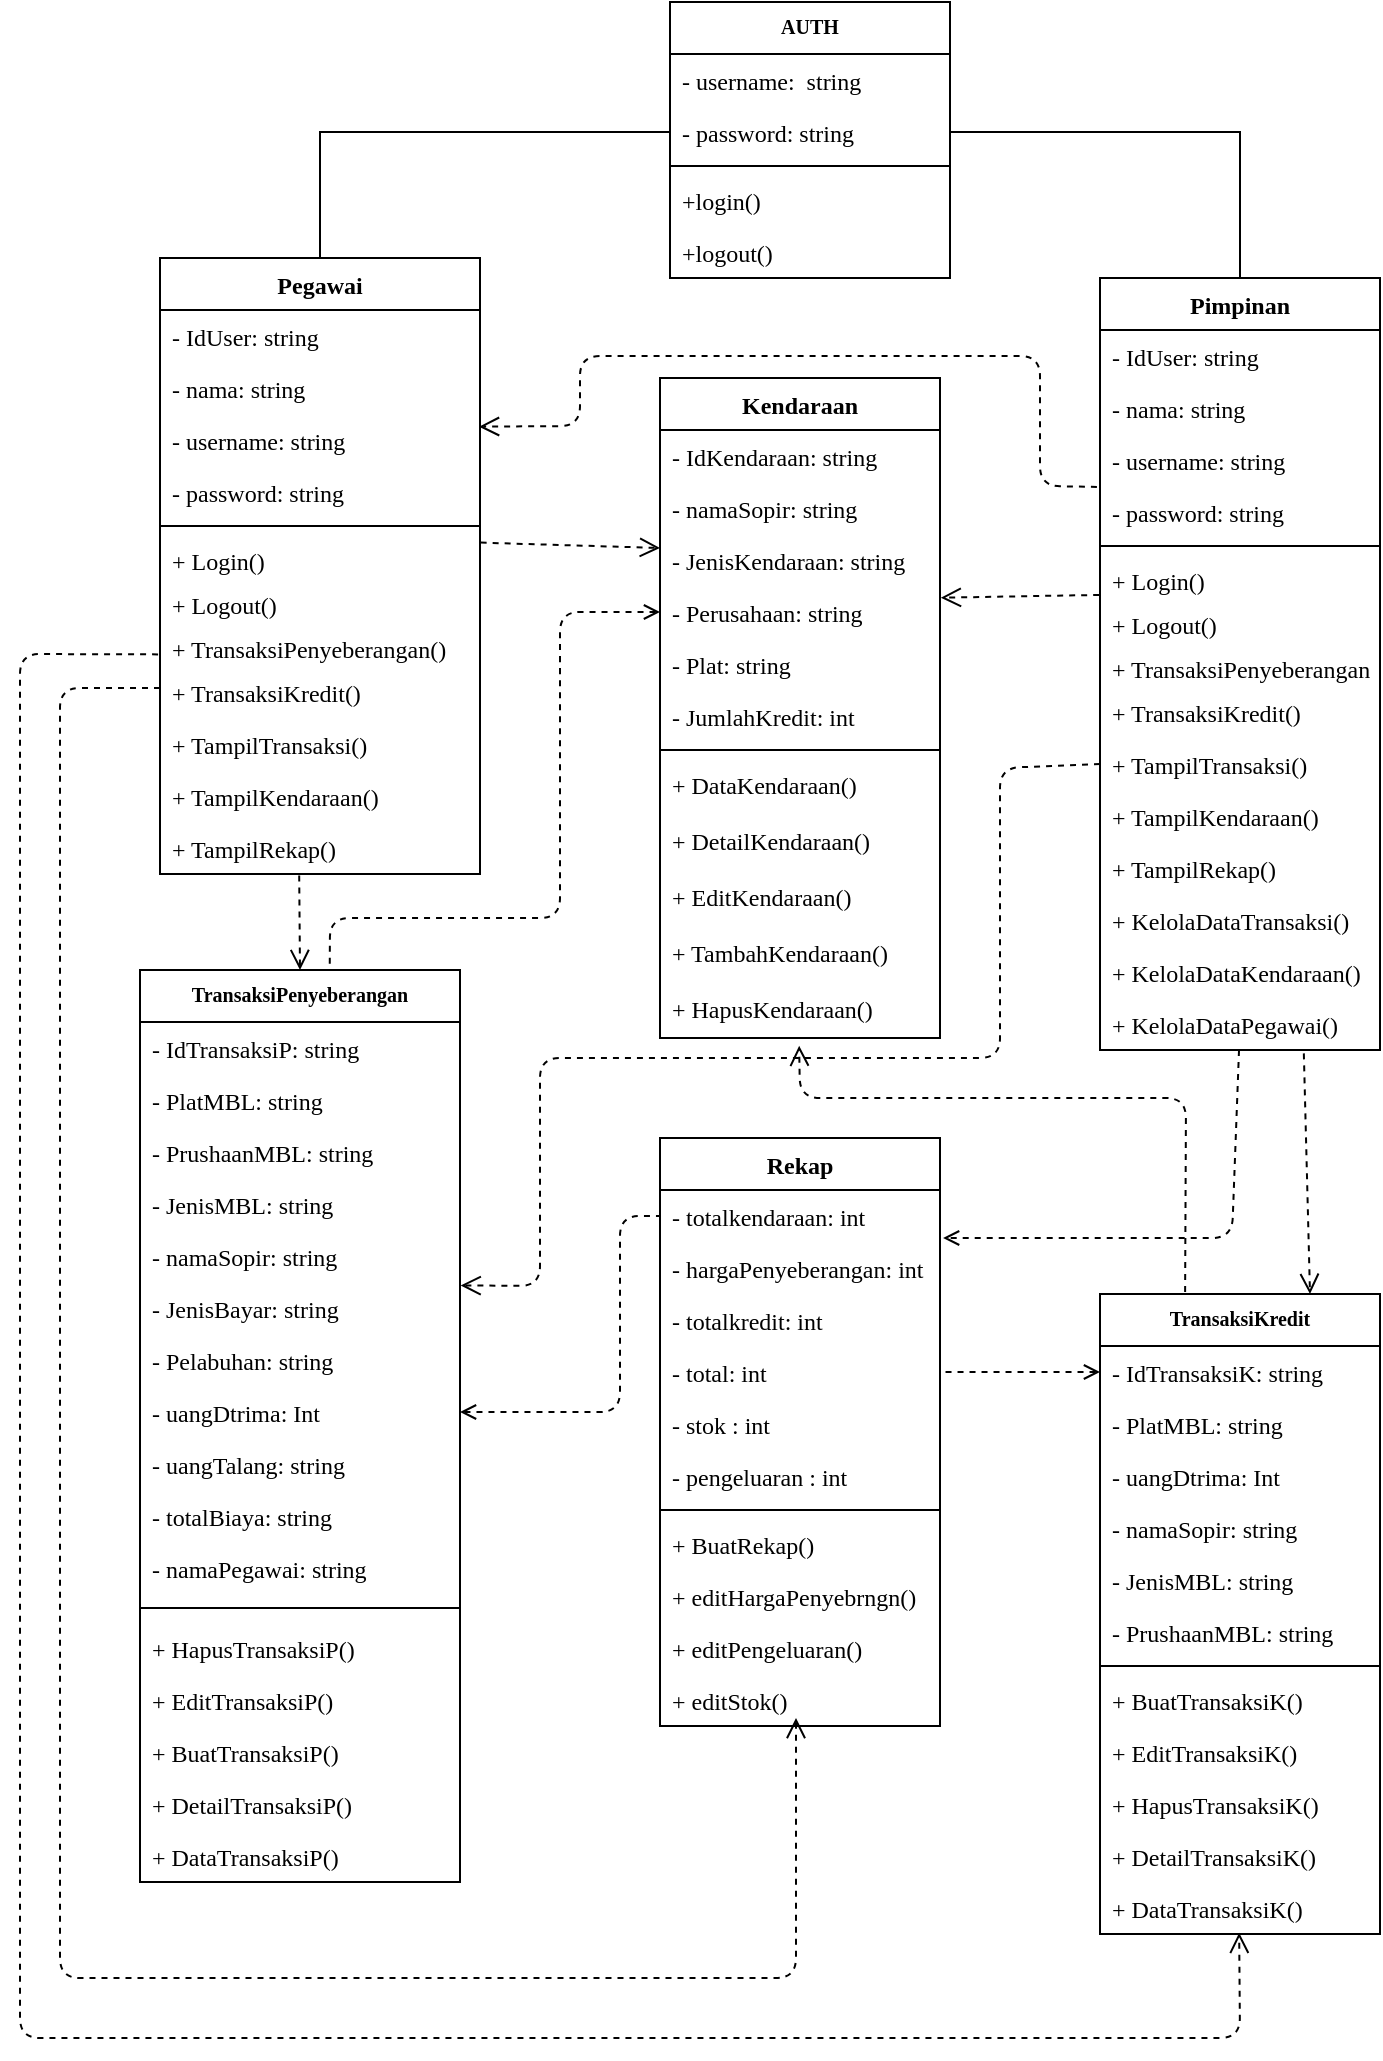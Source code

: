 <mxfile version="19.0.2" type="device"><diagram id="LP20dKE91Zt200oIQgsj" name="Page-1"><mxGraphModel dx="980" dy="554" grid="1" gridSize="10" guides="1" tooltips="1" connect="1" arrows="1" fold="1" page="1" pageScale="1" pageWidth="850" pageHeight="1100" math="0" shadow="0"><root><mxCell id="0"/><mxCell id="1" parent="0"/><mxCell id="RgvRYzKrtf00hLwpGSPg-3" style="edgeStyle=orthogonalEdgeStyle;rounded=0;orthogonalLoop=1;jettySize=auto;html=1;entryX=0;entryY=0.5;entryDx=0;entryDy=0;endArrow=none;endFill=0;" parent="1" source="KlmWe9UcyQ-4sqbuST8o-17" target="6UdCkh-zYpjxf0wD9xrb-8" edge="1"><mxGeometry relative="1" as="geometry"/></mxCell><mxCell id="KlmWe9UcyQ-4sqbuST8o-17" value="Pegawai" style="swimlane;fontStyle=1;align=center;verticalAlign=top;childLayout=stackLayout;horizontal=1;startSize=26;horizontalStack=0;resizeParent=1;resizeParentMax=0;resizeLast=0;collapsible=1;marginBottom=0;fontFamily=Times New Roman;" parent="1" vertex="1"><mxGeometry x="100" y="420" width="160" height="308" as="geometry"/></mxCell><mxCell id="KlmWe9UcyQ-4sqbuST8o-18" value="- IdUser: string" style="text;strokeColor=none;fillColor=none;align=left;verticalAlign=top;spacingLeft=4;spacingRight=4;overflow=hidden;rotatable=0;points=[[0,0.5],[1,0.5]];portConstraint=eastwest;fontFamily=Times New Roman;" parent="KlmWe9UcyQ-4sqbuST8o-17" vertex="1"><mxGeometry y="26" width="160" height="26" as="geometry"/></mxCell><mxCell id="KlmWe9UcyQ-4sqbuST8o-38" value="- nama: string" style="text;strokeColor=none;fillColor=none;align=left;verticalAlign=top;spacingLeft=4;spacingRight=4;overflow=hidden;rotatable=0;points=[[0,0.5],[1,0.5]];portConstraint=eastwest;fontFamily=Times New Roman;" parent="KlmWe9UcyQ-4sqbuST8o-17" vertex="1"><mxGeometry y="52" width="160" height="26" as="geometry"/></mxCell><mxCell id="KlmWe9UcyQ-4sqbuST8o-37" value="- username: string" style="text;strokeColor=none;fillColor=none;align=left;verticalAlign=top;spacingLeft=4;spacingRight=4;overflow=hidden;rotatable=0;points=[[0,0.5],[1,0.5]];portConstraint=eastwest;fontFamily=Times New Roman;" parent="KlmWe9UcyQ-4sqbuST8o-17" vertex="1"><mxGeometry y="78" width="160" height="26" as="geometry"/></mxCell><mxCell id="KlmWe9UcyQ-4sqbuST8o-40" value="- password: string" style="text;strokeColor=none;fillColor=none;align=left;verticalAlign=top;spacingLeft=4;spacingRight=4;overflow=hidden;rotatable=0;points=[[0,0.5],[1,0.5]];portConstraint=eastwest;fontFamily=Times New Roman;" parent="KlmWe9UcyQ-4sqbuST8o-17" vertex="1"><mxGeometry y="104" width="160" height="26" as="geometry"/></mxCell><mxCell id="KlmWe9UcyQ-4sqbuST8o-19" value="" style="line;strokeWidth=1;fillColor=none;align=left;verticalAlign=middle;spacingTop=-1;spacingLeft=3;spacingRight=3;rotatable=0;labelPosition=right;points=[];portConstraint=eastwest;fontFamily=Times New Roman;" parent="KlmWe9UcyQ-4sqbuST8o-17" vertex="1"><mxGeometry y="130" width="160" height="8" as="geometry"/></mxCell><mxCell id="9oFoEAmSltB14CrzvMpv-1" value="+ Login()" style="text;strokeColor=none;fillColor=none;align=left;verticalAlign=top;spacingLeft=4;spacingRight=4;overflow=hidden;rotatable=0;points=[[0,0.5],[1,0.5]];portConstraint=eastwest;fontFamily=Times New Roman;" parent="KlmWe9UcyQ-4sqbuST8o-17" vertex="1"><mxGeometry y="138" width="160" height="22" as="geometry"/></mxCell><mxCell id="9oFoEAmSltB14CrzvMpv-2" value="+ Logout()" style="text;strokeColor=none;fillColor=none;align=left;verticalAlign=top;spacingLeft=4;spacingRight=4;overflow=hidden;rotatable=0;points=[[0,0.5],[1,0.5]];portConstraint=eastwest;fontFamily=Times New Roman;" parent="KlmWe9UcyQ-4sqbuST8o-17" vertex="1"><mxGeometry y="160" width="160" height="22" as="geometry"/></mxCell><mxCell id="6UdCkh-zYpjxf0wD9xrb-2" value="+ TransaksiPenyeberangan()" style="text;strokeColor=none;fillColor=none;align=left;verticalAlign=top;spacingLeft=4;spacingRight=4;overflow=hidden;rotatable=0;points=[[0,0.5],[1,0.5]];portConstraint=eastwest;fontFamily=Times New Roman;" parent="KlmWe9UcyQ-4sqbuST8o-17" vertex="1"><mxGeometry y="182" width="160" height="22" as="geometry"/></mxCell><mxCell id="KlmWe9UcyQ-4sqbuST8o-20" value="+ TransaksiKredit()" style="text;strokeColor=none;fillColor=none;align=left;verticalAlign=top;spacingLeft=4;spacingRight=4;overflow=hidden;rotatable=0;points=[[0,0.5],[1,0.5]];portConstraint=eastwest;fontFamily=Times New Roman;" parent="KlmWe9UcyQ-4sqbuST8o-17" vertex="1"><mxGeometry y="204" width="160" height="26" as="geometry"/></mxCell><mxCell id="9oFoEAmSltB14CrzvMpv-4" value="+ TampilTransaksi()" style="text;strokeColor=none;fillColor=none;align=left;verticalAlign=top;spacingLeft=4;spacingRight=4;overflow=hidden;rotatable=0;points=[[0,0.5],[1,0.5]];portConstraint=eastwest;fontFamily=Times New Roman;" parent="KlmWe9UcyQ-4sqbuST8o-17" vertex="1"><mxGeometry y="230" width="160" height="26" as="geometry"/></mxCell><mxCell id="9oFoEAmSltB14CrzvMpv-5" value="+ TampilKendaraan()" style="text;strokeColor=none;fillColor=none;align=left;verticalAlign=top;spacingLeft=4;spacingRight=4;overflow=hidden;rotatable=0;points=[[0,0.5],[1,0.5]];portConstraint=eastwest;fontFamily=Times New Roman;" parent="KlmWe9UcyQ-4sqbuST8o-17" vertex="1"><mxGeometry y="256" width="160" height="26" as="geometry"/></mxCell><mxCell id="6UdCkh-zYpjxf0wD9xrb-1" value="+ TampilRekap()" style="text;strokeColor=none;fillColor=none;align=left;verticalAlign=top;spacingLeft=4;spacingRight=4;overflow=hidden;rotatable=0;points=[[0,0.5],[1,0.5]];portConstraint=eastwest;fontFamily=Times New Roman;" parent="KlmWe9UcyQ-4sqbuST8o-17" vertex="1"><mxGeometry y="282" width="160" height="26" as="geometry"/></mxCell><mxCell id="KlmWe9UcyQ-4sqbuST8o-25" value="Kendaraan" style="swimlane;fontStyle=1;align=center;verticalAlign=top;childLayout=stackLayout;horizontal=1;startSize=26;horizontalStack=0;resizeParent=1;resizeParentMax=0;resizeLast=0;collapsible=1;marginBottom=0;fontFamily=Times New Roman;" parent="1" vertex="1"><mxGeometry x="350" y="480" width="140" height="330" as="geometry"><mxRectangle x="630" y="900" width="90" height="26" as="alternateBounds"/></mxGeometry></mxCell><mxCell id="KlmWe9UcyQ-4sqbuST8o-41" value="- IdKendaraan: string" style="text;strokeColor=none;fillColor=none;align=left;verticalAlign=top;spacingLeft=4;spacingRight=4;overflow=hidden;rotatable=0;points=[[0,0.5],[1,0.5]];portConstraint=eastwest;fontFamily=Times New Roman;" parent="KlmWe9UcyQ-4sqbuST8o-25" vertex="1"><mxGeometry y="26" width="140" height="26" as="geometry"/></mxCell><mxCell id="KlmWe9UcyQ-4sqbuST8o-42" value="- namaSopir: string" style="text;strokeColor=none;fillColor=none;align=left;verticalAlign=top;spacingLeft=4;spacingRight=4;overflow=hidden;rotatable=0;points=[[0,0.5],[1,0.5]];portConstraint=eastwest;fontFamily=Times New Roman;" parent="KlmWe9UcyQ-4sqbuST8o-25" vertex="1"><mxGeometry y="52" width="140" height="26" as="geometry"/></mxCell><mxCell id="KlmWe9UcyQ-4sqbuST8o-45" value="- JenisKendaraan: string" style="text;strokeColor=none;fillColor=none;align=left;verticalAlign=top;spacingLeft=4;spacingRight=4;overflow=hidden;rotatable=0;points=[[0,0.5],[1,0.5]];portConstraint=eastwest;fontFamily=Times New Roman;" parent="KlmWe9UcyQ-4sqbuST8o-25" vertex="1"><mxGeometry y="78" width="140" height="26" as="geometry"/></mxCell><mxCell id="KlmWe9UcyQ-4sqbuST8o-44" value="- Perusahaan: string" style="text;strokeColor=none;fillColor=none;align=left;verticalAlign=top;spacingLeft=4;spacingRight=4;overflow=hidden;rotatable=0;points=[[0,0.5],[1,0.5]];portConstraint=eastwest;fontFamily=Times New Roman;" parent="KlmWe9UcyQ-4sqbuST8o-25" vertex="1"><mxGeometry y="104" width="140" height="26" as="geometry"/></mxCell><mxCell id="KlmWe9UcyQ-4sqbuST8o-43" value="- Plat: string" style="text;strokeColor=none;fillColor=none;align=left;verticalAlign=top;spacingLeft=4;spacingRight=4;overflow=hidden;rotatable=0;points=[[0,0.5],[1,0.5]];portConstraint=eastwest;fontFamily=Times New Roman;" parent="KlmWe9UcyQ-4sqbuST8o-25" vertex="1"><mxGeometry y="130" width="140" height="26" as="geometry"/></mxCell><mxCell id="ObNRIE5PFRsSBKIgqfT--1" value="- JumlahKredit: int" style="text;strokeColor=none;fillColor=none;align=left;verticalAlign=top;spacingLeft=4;spacingRight=4;overflow=hidden;rotatable=0;points=[[0,0.5],[1,0.5]];portConstraint=eastwest;fontFamily=Times New Roman;" parent="KlmWe9UcyQ-4sqbuST8o-25" vertex="1"><mxGeometry y="156" width="140" height="26" as="geometry"/></mxCell><mxCell id="KlmWe9UcyQ-4sqbuST8o-27" value="" style="line;strokeWidth=1;fillColor=none;align=left;verticalAlign=middle;spacingTop=-1;spacingLeft=3;spacingRight=3;rotatable=0;labelPosition=right;points=[];portConstraint=eastwest;fontFamily=Times New Roman;" parent="KlmWe9UcyQ-4sqbuST8o-25" vertex="1"><mxGeometry y="182" width="140" height="8" as="geometry"/></mxCell><mxCell id="RgvRYzKrtf00hLwpGSPg-16" value="+ DataKendaraan()" style="text;strokeColor=none;fillColor=none;align=left;verticalAlign=top;spacingLeft=4;spacingRight=4;overflow=hidden;rotatable=0;points=[[0,0.5],[1,0.5]];portConstraint=eastwest;fontFamily=Times New Roman;" parent="KlmWe9UcyQ-4sqbuST8o-25" vertex="1"><mxGeometry y="190" width="140" height="28" as="geometry"/></mxCell><mxCell id="RgvRYzKrtf00hLwpGSPg-8" value="+ DetailKendaraan()" style="text;strokeColor=none;fillColor=none;align=left;verticalAlign=top;spacingLeft=4;spacingRight=4;overflow=hidden;rotatable=0;points=[[0,0.5],[1,0.5]];portConstraint=eastwest;fontFamily=Times New Roman;" parent="KlmWe9UcyQ-4sqbuST8o-25" vertex="1"><mxGeometry y="218" width="140" height="28" as="geometry"/></mxCell><mxCell id="RgvRYzKrtf00hLwpGSPg-14" value="+ EditKendaraan()" style="text;strokeColor=none;fillColor=none;align=left;verticalAlign=top;spacingLeft=4;spacingRight=4;overflow=hidden;rotatable=0;points=[[0,0.5],[1,0.5]];portConstraint=eastwest;fontFamily=Times New Roman;" parent="KlmWe9UcyQ-4sqbuST8o-25" vertex="1"><mxGeometry y="246" width="140" height="28" as="geometry"/></mxCell><mxCell id="RgvRYzKrtf00hLwpGSPg-15" value="+ TambahKendaraan()" style="text;strokeColor=none;fillColor=none;align=left;verticalAlign=top;spacingLeft=4;spacingRight=4;overflow=hidden;rotatable=0;points=[[0,0.5],[1,0.5]];portConstraint=eastwest;fontFamily=Times New Roman;" parent="KlmWe9UcyQ-4sqbuST8o-25" vertex="1"><mxGeometry y="274" width="140" height="28" as="geometry"/></mxCell><mxCell id="ObNRIE5PFRsSBKIgqfT--48" value="+ HapusKendaraan()" style="text;strokeColor=none;fillColor=none;align=left;verticalAlign=top;spacingLeft=4;spacingRight=4;overflow=hidden;rotatable=0;points=[[0,0.5],[1,0.5]];portConstraint=eastwest;fontFamily=Times New Roman;" parent="KlmWe9UcyQ-4sqbuST8o-25" vertex="1"><mxGeometry y="302" width="140" height="28" as="geometry"/></mxCell><mxCell id="KlmWe9UcyQ-4sqbuST8o-29" value="TransaksiPenyeberangan" style="swimlane;fontStyle=1;align=center;verticalAlign=top;childLayout=stackLayout;horizontal=1;startSize=26;horizontalStack=0;resizeParent=1;resizeParentMax=0;resizeLast=0;collapsible=1;marginBottom=0;fontSize=10;fontFamily=Times New Roman;" parent="1" vertex="1"><mxGeometry x="90" y="776" width="160" height="456" as="geometry"><mxRectangle x="430" y="507" width="150" height="33" as="alternateBounds"/></mxGeometry></mxCell><mxCell id="0J0Vgde6sNw8wKZXpG5u-5" value="- IdTransaksiP: string" style="text;strokeColor=none;fillColor=none;align=left;verticalAlign=top;spacingLeft=4;spacingRight=4;overflow=hidden;rotatable=0;points=[[0,0.5],[1,0.5]];portConstraint=eastwest;fontFamily=Times New Roman;" parent="KlmWe9UcyQ-4sqbuST8o-29" vertex="1"><mxGeometry y="26" width="160" height="26" as="geometry"/></mxCell><mxCell id="0J0Vgde6sNw8wKZXpG5u-9" value="- PlatMBL: string" style="text;strokeColor=none;fillColor=none;align=left;verticalAlign=top;spacingLeft=4;spacingRight=4;overflow=hidden;rotatable=0;points=[[0,0.5],[1,0.5]];portConstraint=eastwest;fontFamily=Times New Roman;" parent="KlmWe9UcyQ-4sqbuST8o-29" vertex="1"><mxGeometry y="52" width="160" height="26" as="geometry"/></mxCell><mxCell id="0J0Vgde6sNw8wKZXpG5u-8" value="- PrushaanMBL: string" style="text;strokeColor=none;fillColor=none;align=left;verticalAlign=top;spacingLeft=4;spacingRight=4;overflow=hidden;rotatable=0;points=[[0,0.5],[1,0.5]];portConstraint=eastwest;fontFamily=Times New Roman;" parent="KlmWe9UcyQ-4sqbuST8o-29" vertex="1"><mxGeometry y="78" width="160" height="26" as="geometry"/></mxCell><mxCell id="0J0Vgde6sNw8wKZXpG5u-7" value="- JenisMBL: string" style="text;strokeColor=none;fillColor=none;align=left;verticalAlign=top;spacingLeft=4;spacingRight=4;overflow=hidden;rotatable=0;points=[[0,0.5],[1,0.5]];portConstraint=eastwest;fontFamily=Times New Roman;" parent="KlmWe9UcyQ-4sqbuST8o-29" vertex="1"><mxGeometry y="104" width="160" height="26" as="geometry"/></mxCell><mxCell id="0J0Vgde6sNw8wKZXpG5u-6" value="- namaSopir: string" style="text;strokeColor=none;fillColor=none;align=left;verticalAlign=top;spacingLeft=4;spacingRight=4;overflow=hidden;rotatable=0;points=[[0,0.5],[1,0.5]];portConstraint=eastwest;fontFamily=Times New Roman;" parent="KlmWe9UcyQ-4sqbuST8o-29" vertex="1"><mxGeometry y="130" width="160" height="26" as="geometry"/></mxCell><mxCell id="0J0Vgde6sNw8wKZXpG5u-13" value="- JenisBayar: string" style="text;strokeColor=none;fillColor=none;align=left;verticalAlign=top;spacingLeft=4;spacingRight=4;overflow=hidden;rotatable=0;points=[[0,0.5],[1,0.5]];portConstraint=eastwest;fontFamily=Times New Roman;" parent="KlmWe9UcyQ-4sqbuST8o-29" vertex="1"><mxGeometry y="156" width="160" height="26" as="geometry"/></mxCell><mxCell id="0J0Vgde6sNw8wKZXpG5u-14" value="- Pelabuhan: string" style="text;strokeColor=none;fillColor=none;align=left;verticalAlign=top;spacingLeft=4;spacingRight=4;overflow=hidden;rotatable=0;points=[[0,0.5],[1,0.5]];portConstraint=eastwest;fontFamily=Times New Roman;" parent="KlmWe9UcyQ-4sqbuST8o-29" vertex="1"><mxGeometry y="182" width="160" height="26" as="geometry"/></mxCell><mxCell id="0J0Vgde6sNw8wKZXpG5u-11" value="- uangDtrima: Int" style="text;strokeColor=none;fillColor=none;align=left;verticalAlign=top;spacingLeft=4;spacingRight=4;overflow=hidden;rotatable=0;points=[[0,0.5],[1,0.5]];portConstraint=eastwest;fontFamily=Times New Roman;" parent="KlmWe9UcyQ-4sqbuST8o-29" vertex="1"><mxGeometry y="208" width="160" height="26" as="geometry"/></mxCell><mxCell id="0J0Vgde6sNw8wKZXpG5u-12" value="- uangTalang: string" style="text;strokeColor=none;fillColor=none;align=left;verticalAlign=top;spacingLeft=4;spacingRight=4;overflow=hidden;rotatable=0;points=[[0,0.5],[1,0.5]];portConstraint=eastwest;fontFamily=Times New Roman;" parent="KlmWe9UcyQ-4sqbuST8o-29" vertex="1"><mxGeometry y="234" width="160" height="26" as="geometry"/></mxCell><mxCell id="0J0Vgde6sNw8wKZXpG5u-10" value="- totalBiaya: string" style="text;strokeColor=none;fillColor=none;align=left;verticalAlign=top;spacingLeft=4;spacingRight=4;overflow=hidden;rotatable=0;points=[[0,0.5],[1,0.5]];portConstraint=eastwest;fontFamily=Times New Roman;" parent="KlmWe9UcyQ-4sqbuST8o-29" vertex="1"><mxGeometry y="260" width="160" height="26" as="geometry"/></mxCell><mxCell id="ObNRIE5PFRsSBKIgqfT--7" value="- namaPegawai: string" style="text;strokeColor=none;fillColor=none;align=left;verticalAlign=top;spacingLeft=4;spacingRight=4;overflow=hidden;rotatable=0;points=[[0,0.5],[1,0.5]];portConstraint=eastwest;fontFamily=Times New Roman;" parent="KlmWe9UcyQ-4sqbuST8o-29" vertex="1"><mxGeometry y="286" width="160" height="26" as="geometry"/></mxCell><mxCell id="KlmWe9UcyQ-4sqbuST8o-31" value="" style="line;strokeWidth=1;fillColor=none;align=left;verticalAlign=middle;spacingTop=-1;spacingLeft=3;spacingRight=3;rotatable=0;labelPosition=right;points=[];portConstraint=eastwest;fontFamily=Times New Roman;" parent="KlmWe9UcyQ-4sqbuST8o-29" vertex="1"><mxGeometry y="312" width="160" height="14" as="geometry"/></mxCell><mxCell id="RgvRYzKrtf00hLwpGSPg-22" value="+ HapusTransaksiP()" style="text;strokeColor=none;fillColor=none;align=left;verticalAlign=top;spacingLeft=4;spacingRight=4;overflow=hidden;rotatable=0;points=[[0,0.5],[1,0.5]];portConstraint=eastwest;fontFamily=Times New Roman;" parent="KlmWe9UcyQ-4sqbuST8o-29" vertex="1"><mxGeometry y="326" width="160" height="26" as="geometry"/></mxCell><mxCell id="RgvRYzKrtf00hLwpGSPg-21" value="+ EditTransaksiP()" style="text;strokeColor=none;fillColor=none;align=left;verticalAlign=top;spacingLeft=4;spacingRight=4;overflow=hidden;rotatable=0;points=[[0,0.5],[1,0.5]];portConstraint=eastwest;fontFamily=Times New Roman;" parent="KlmWe9UcyQ-4sqbuST8o-29" vertex="1"><mxGeometry y="352" width="160" height="26" as="geometry"/></mxCell><mxCell id="RgvRYzKrtf00hLwpGSPg-20" value="+ BuatTransaksiP()" style="text;strokeColor=none;fillColor=none;align=left;verticalAlign=top;spacingLeft=4;spacingRight=4;overflow=hidden;rotatable=0;points=[[0,0.5],[1,0.5]];portConstraint=eastwest;fontFamily=Times New Roman;" parent="KlmWe9UcyQ-4sqbuST8o-29" vertex="1"><mxGeometry y="378" width="160" height="26" as="geometry"/></mxCell><mxCell id="ObNRIE5PFRsSBKIgqfT--2" value="+ DetailTransaksiP()" style="text;strokeColor=none;fillColor=none;align=left;verticalAlign=top;spacingLeft=4;spacingRight=4;overflow=hidden;rotatable=0;points=[[0,0.5],[1,0.5]];portConstraint=eastwest;fontFamily=Times New Roman;" parent="KlmWe9UcyQ-4sqbuST8o-29" vertex="1"><mxGeometry y="404" width="160" height="26" as="geometry"/></mxCell><mxCell id="RgvRYzKrtf00hLwpGSPg-11" value="+ DataTransaksiP()" style="text;strokeColor=none;fillColor=none;align=left;verticalAlign=top;spacingLeft=4;spacingRight=4;overflow=hidden;rotatable=0;points=[[0,0.5],[1,0.5]];portConstraint=eastwest;fontFamily=Times New Roman;" parent="KlmWe9UcyQ-4sqbuST8o-29" vertex="1"><mxGeometry y="430" width="160" height="26" as="geometry"/></mxCell><mxCell id="KlmWe9UcyQ-4sqbuST8o-33" value="TransaksiKredit" style="swimlane;fontStyle=1;align=center;verticalAlign=top;childLayout=stackLayout;horizontal=1;startSize=26;horizontalStack=0;resizeParent=1;resizeParentMax=0;resizeLast=0;collapsible=1;marginBottom=0;fontSize=10;fontFamily=Times New Roman;" parent="1" vertex="1"><mxGeometry x="570" y="938" width="140" height="320" as="geometry"><mxRectangle x="430" y="507" width="150" height="33" as="alternateBounds"/></mxGeometry></mxCell><mxCell id="ObNRIE5PFRsSBKIgqfT--11" value="- IdTransaksiK: string" style="text;strokeColor=none;fillColor=none;align=left;verticalAlign=top;spacingLeft=4;spacingRight=4;overflow=hidden;rotatable=0;points=[[0,0.5],[1,0.5]];portConstraint=eastwest;fontFamily=Times New Roman;" parent="KlmWe9UcyQ-4sqbuST8o-33" vertex="1"><mxGeometry y="26" width="140" height="26" as="geometry"/></mxCell><mxCell id="ObNRIE5PFRsSBKIgqfT--12" value="- PlatMBL: string" style="text;strokeColor=none;fillColor=none;align=left;verticalAlign=top;spacingLeft=4;spacingRight=4;overflow=hidden;rotatable=0;points=[[0,0.5],[1,0.5]];portConstraint=eastwest;fontFamily=Times New Roman;" parent="KlmWe9UcyQ-4sqbuST8o-33" vertex="1"><mxGeometry y="52" width="140" height="26" as="geometry"/></mxCell><mxCell id="ObNRIE5PFRsSBKIgqfT--16" value="- uangDtrima: Int" style="text;strokeColor=none;fillColor=none;align=left;verticalAlign=top;spacingLeft=4;spacingRight=4;overflow=hidden;rotatable=0;points=[[0,0.5],[1,0.5]];portConstraint=eastwest;fontFamily=Times New Roman;" parent="KlmWe9UcyQ-4sqbuST8o-33" vertex="1"><mxGeometry y="78" width="140" height="26" as="geometry"/></mxCell><mxCell id="ObNRIE5PFRsSBKIgqfT--15" value="- namaSopir: string" style="text;strokeColor=none;fillColor=none;align=left;verticalAlign=top;spacingLeft=4;spacingRight=4;overflow=hidden;rotatable=0;points=[[0,0.5],[1,0.5]];portConstraint=eastwest;fontFamily=Times New Roman;" parent="KlmWe9UcyQ-4sqbuST8o-33" vertex="1"><mxGeometry y="104" width="140" height="26" as="geometry"/></mxCell><mxCell id="ObNRIE5PFRsSBKIgqfT--14" value="- JenisMBL: string" style="text;strokeColor=none;fillColor=none;align=left;verticalAlign=top;spacingLeft=4;spacingRight=4;overflow=hidden;rotatable=0;points=[[0,0.5],[1,0.5]];portConstraint=eastwest;fontFamily=Times New Roman;" parent="KlmWe9UcyQ-4sqbuST8o-33" vertex="1"><mxGeometry y="130" width="140" height="26" as="geometry"/></mxCell><mxCell id="ObNRIE5PFRsSBKIgqfT--13" value="- PrushaanMBL: string" style="text;strokeColor=none;fillColor=none;align=left;verticalAlign=top;spacingLeft=4;spacingRight=4;overflow=hidden;rotatable=0;points=[[0,0.5],[1,0.5]];portConstraint=eastwest;fontFamily=Times New Roman;" parent="KlmWe9UcyQ-4sqbuST8o-33" vertex="1"><mxGeometry y="156" width="140" height="26" as="geometry"/></mxCell><mxCell id="KlmWe9UcyQ-4sqbuST8o-35" value="" style="line;strokeWidth=1;fillColor=none;align=left;verticalAlign=middle;spacingTop=-1;spacingLeft=3;spacingRight=3;rotatable=0;labelPosition=right;points=[];portConstraint=eastwest;fontFamily=Times New Roman;" parent="KlmWe9UcyQ-4sqbuST8o-33" vertex="1"><mxGeometry y="182" width="140" height="8" as="geometry"/></mxCell><mxCell id="ObNRIE5PFRsSBKIgqfT--46" value="+ BuatTransaksiK()" style="text;strokeColor=none;fillColor=none;align=left;verticalAlign=top;spacingLeft=4;spacingRight=4;overflow=hidden;rotatable=0;points=[[0,0.5],[1,0.5]];portConstraint=eastwest;fontFamily=Times New Roman;" parent="KlmWe9UcyQ-4sqbuST8o-33" vertex="1"><mxGeometry y="190" width="140" height="26" as="geometry"/></mxCell><mxCell id="RgvRYzKrtf00hLwpGSPg-18" value="+ EditTransaksiK()" style="text;strokeColor=none;fillColor=none;align=left;verticalAlign=top;spacingLeft=4;spacingRight=4;overflow=hidden;rotatable=0;points=[[0,0.5],[1,0.5]];portConstraint=eastwest;fontFamily=Times New Roman;" parent="KlmWe9UcyQ-4sqbuST8o-33" vertex="1"><mxGeometry y="216" width="140" height="26" as="geometry"/></mxCell><mxCell id="RgvRYzKrtf00hLwpGSPg-19" value="+ HapusTransaksiK()" style="text;strokeColor=none;fillColor=none;align=left;verticalAlign=top;spacingLeft=4;spacingRight=4;overflow=hidden;rotatable=0;points=[[0,0.5],[1,0.5]];portConstraint=eastwest;fontFamily=Times New Roman;" parent="KlmWe9UcyQ-4sqbuST8o-33" vertex="1"><mxGeometry y="242" width="140" height="26" as="geometry"/></mxCell><mxCell id="ObNRIE5PFRsSBKIgqfT--47" value="+ DetailTransaksiK()" style="text;strokeColor=none;fillColor=none;align=left;verticalAlign=top;spacingLeft=4;spacingRight=4;overflow=hidden;rotatable=0;points=[[0,0.5],[1,0.5]];portConstraint=eastwest;fontFamily=Times New Roman;" parent="KlmWe9UcyQ-4sqbuST8o-33" vertex="1"><mxGeometry y="268" width="140" height="26" as="geometry"/></mxCell><mxCell id="RgvRYzKrtf00hLwpGSPg-12" value="+ DataTransaksiK()" style="text;strokeColor=none;fillColor=none;align=left;verticalAlign=top;spacingLeft=4;spacingRight=4;overflow=hidden;rotatable=0;points=[[0,0.5],[1,0.5]];portConstraint=eastwest;fontFamily=Times New Roman;" parent="KlmWe9UcyQ-4sqbuST8o-33" vertex="1"><mxGeometry y="294" width="140" height="26" as="geometry"/></mxCell><mxCell id="6UdCkh-zYpjxf0wD9xrb-4" value="AUTH" style="swimlane;fontStyle=1;align=center;verticalAlign=top;childLayout=stackLayout;horizontal=1;startSize=26;horizontalStack=0;resizeParent=1;resizeParentMax=0;resizeLast=0;collapsible=1;marginBottom=0;fontSize=10;fontFamily=Times New Roman;" parent="1" vertex="1"><mxGeometry x="355" y="292" width="140" height="138" as="geometry"><mxRectangle x="430" y="507" width="150" height="33" as="alternateBounds"/></mxGeometry></mxCell><mxCell id="6UdCkh-zYpjxf0wD9xrb-5" value="- username:  string" style="text;strokeColor=none;fillColor=none;align=left;verticalAlign=top;spacingLeft=4;spacingRight=4;overflow=hidden;rotatable=0;points=[[0,0.5],[1,0.5]];portConstraint=eastwest;fontFamily=Times New Roman;" parent="6UdCkh-zYpjxf0wD9xrb-4" vertex="1"><mxGeometry y="26" width="140" height="26" as="geometry"/></mxCell><mxCell id="6UdCkh-zYpjxf0wD9xrb-8" value="- password: string" style="text;strokeColor=none;fillColor=none;align=left;verticalAlign=top;spacingLeft=4;spacingRight=4;overflow=hidden;rotatable=0;points=[[0,0.5],[1,0.5]];portConstraint=eastwest;fontFamily=Times New Roman;" parent="6UdCkh-zYpjxf0wD9xrb-4" vertex="1"><mxGeometry y="52" width="140" height="26" as="geometry"/></mxCell><mxCell id="6UdCkh-zYpjxf0wD9xrb-6" value="" style="line;strokeWidth=1;fillColor=none;align=left;verticalAlign=middle;spacingTop=-1;spacingLeft=3;spacingRight=3;rotatable=0;labelPosition=right;points=[];portConstraint=eastwest;fontFamily=Times New Roman;" parent="6UdCkh-zYpjxf0wD9xrb-4" vertex="1"><mxGeometry y="78" width="140" height="8" as="geometry"/></mxCell><mxCell id="6UdCkh-zYpjxf0wD9xrb-7" value="+login()" style="text;strokeColor=none;fillColor=none;align=left;verticalAlign=top;spacingLeft=4;spacingRight=4;overflow=hidden;rotatable=0;points=[[0,0.5],[1,0.5]];portConstraint=eastwest;fontFamily=Times New Roman;" parent="6UdCkh-zYpjxf0wD9xrb-4" vertex="1"><mxGeometry y="86" width="140" height="26" as="geometry"/></mxCell><mxCell id="6UdCkh-zYpjxf0wD9xrb-9" value="+logout()" style="text;strokeColor=none;fillColor=none;align=left;verticalAlign=top;spacingLeft=4;spacingRight=4;overflow=hidden;rotatable=0;points=[[0,0.5],[1,0.5]];portConstraint=eastwest;fontFamily=Times New Roman;" parent="6UdCkh-zYpjxf0wD9xrb-4" vertex="1"><mxGeometry y="112" width="140" height="26" as="geometry"/></mxCell><mxCell id="RgvRYzKrtf00hLwpGSPg-4" style="edgeStyle=orthogonalEdgeStyle;rounded=0;orthogonalLoop=1;jettySize=auto;html=1;entryX=1;entryY=0.5;entryDx=0;entryDy=0;endArrow=none;endFill=0;" parent="1" source="6UdCkh-zYpjxf0wD9xrb-10" target="6UdCkh-zYpjxf0wD9xrb-8" edge="1"><mxGeometry relative="1" as="geometry"/></mxCell><mxCell id="6UdCkh-zYpjxf0wD9xrb-10" value="Pimpinan" style="swimlane;fontStyle=1;align=center;verticalAlign=top;childLayout=stackLayout;horizontal=1;startSize=26;horizontalStack=0;resizeParent=1;resizeParentMax=0;resizeLast=0;collapsible=1;marginBottom=0;fontFamily=Times New Roman;" parent="1" vertex="1"><mxGeometry x="570" y="430" width="140" height="386" as="geometry"/></mxCell><mxCell id="6UdCkh-zYpjxf0wD9xrb-11" value="- IdUser: string" style="text;strokeColor=none;fillColor=none;align=left;verticalAlign=top;spacingLeft=4;spacingRight=4;overflow=hidden;rotatable=0;points=[[0,0.5],[1,0.5]];portConstraint=eastwest;fontFamily=Times New Roman;" parent="6UdCkh-zYpjxf0wD9xrb-10" vertex="1"><mxGeometry y="26" width="140" height="26" as="geometry"/></mxCell><mxCell id="6UdCkh-zYpjxf0wD9xrb-12" value="- nama: string" style="text;strokeColor=none;fillColor=none;align=left;verticalAlign=top;spacingLeft=4;spacingRight=4;overflow=hidden;rotatable=0;points=[[0,0.5],[1,0.5]];portConstraint=eastwest;fontFamily=Times New Roman;" parent="6UdCkh-zYpjxf0wD9xrb-10" vertex="1"><mxGeometry y="52" width="140" height="26" as="geometry"/></mxCell><mxCell id="6UdCkh-zYpjxf0wD9xrb-14" value="- username: string" style="text;strokeColor=none;fillColor=none;align=left;verticalAlign=top;spacingLeft=4;spacingRight=4;overflow=hidden;rotatable=0;points=[[0,0.5],[1,0.5]];portConstraint=eastwest;fontFamily=Times New Roman;" parent="6UdCkh-zYpjxf0wD9xrb-10" vertex="1"><mxGeometry y="78" width="140" height="26" as="geometry"/></mxCell><mxCell id="6UdCkh-zYpjxf0wD9xrb-15" value="- password: string" style="text;strokeColor=none;fillColor=none;align=left;verticalAlign=top;spacingLeft=4;spacingRight=4;overflow=hidden;rotatable=0;points=[[0,0.5],[1,0.5]];portConstraint=eastwest;fontFamily=Times New Roman;" parent="6UdCkh-zYpjxf0wD9xrb-10" vertex="1"><mxGeometry y="104" width="140" height="26" as="geometry"/></mxCell><mxCell id="6UdCkh-zYpjxf0wD9xrb-16" value="" style="line;strokeWidth=1;fillColor=none;align=left;verticalAlign=middle;spacingTop=-1;spacingLeft=3;spacingRight=3;rotatable=0;labelPosition=right;points=[];portConstraint=eastwest;fontFamily=Times New Roman;" parent="6UdCkh-zYpjxf0wD9xrb-10" vertex="1"><mxGeometry y="130" width="140" height="8" as="geometry"/></mxCell><mxCell id="9oFoEAmSltB14CrzvMpv-24" value="+ Login()" style="text;strokeColor=none;fillColor=none;align=left;verticalAlign=top;spacingLeft=4;spacingRight=4;overflow=hidden;rotatable=0;points=[[0,0.5],[1,0.5]];portConstraint=eastwest;fontFamily=Times New Roman;" parent="6UdCkh-zYpjxf0wD9xrb-10" vertex="1"><mxGeometry y="138" width="140" height="22" as="geometry"/></mxCell><mxCell id="9oFoEAmSltB14CrzvMpv-25" value="+ Logout()" style="text;strokeColor=none;fillColor=none;align=left;verticalAlign=top;spacingLeft=4;spacingRight=4;overflow=hidden;rotatable=0;points=[[0,0.5],[1,0.5]];portConstraint=eastwest;fontFamily=Times New Roman;" parent="6UdCkh-zYpjxf0wD9xrb-10" vertex="1"><mxGeometry y="160" width="140" height="22" as="geometry"/></mxCell><mxCell id="9oFoEAmSltB14CrzvMpv-27" value="+ TransaksiPenyeberangan()" style="text;strokeColor=none;fillColor=none;align=left;verticalAlign=top;spacingLeft=4;spacingRight=4;overflow=hidden;rotatable=0;points=[[0,0.5],[1,0.5]];portConstraint=eastwest;fontFamily=Times New Roman;" parent="6UdCkh-zYpjxf0wD9xrb-10" vertex="1"><mxGeometry y="182" width="140" height="22" as="geometry"/></mxCell><mxCell id="9oFoEAmSltB14CrzvMpv-28" value="+ TransaksiKredit()" style="text;strokeColor=none;fillColor=none;align=left;verticalAlign=top;spacingLeft=4;spacingRight=4;overflow=hidden;rotatable=0;points=[[0,0.5],[1,0.5]];portConstraint=eastwest;fontFamily=Times New Roman;" parent="6UdCkh-zYpjxf0wD9xrb-10" vertex="1"><mxGeometry y="204" width="140" height="26" as="geometry"/></mxCell><mxCell id="9oFoEAmSltB14CrzvMpv-30" value="+ TampilTransaksi()" style="text;strokeColor=none;fillColor=none;align=left;verticalAlign=top;spacingLeft=4;spacingRight=4;overflow=hidden;rotatable=0;points=[[0,0.5],[1,0.5]];portConstraint=eastwest;fontFamily=Times New Roman;" parent="6UdCkh-zYpjxf0wD9xrb-10" vertex="1"><mxGeometry y="230" width="140" height="26" as="geometry"/></mxCell><mxCell id="9oFoEAmSltB14CrzvMpv-31" value="+ TampilKendaraan()" style="text;strokeColor=none;fillColor=none;align=left;verticalAlign=top;spacingLeft=4;spacingRight=4;overflow=hidden;rotatable=0;points=[[0,0.5],[1,0.5]];portConstraint=eastwest;fontFamily=Times New Roman;" parent="6UdCkh-zYpjxf0wD9xrb-10" vertex="1"><mxGeometry y="256" width="140" height="26" as="geometry"/></mxCell><mxCell id="9oFoEAmSltB14CrzvMpv-32" value="+ TampilRekap()" style="text;strokeColor=none;fillColor=none;align=left;verticalAlign=top;spacingLeft=4;spacingRight=4;overflow=hidden;rotatable=0;points=[[0,0.5],[1,0.5]];portConstraint=eastwest;fontFamily=Times New Roman;" parent="6UdCkh-zYpjxf0wD9xrb-10" vertex="1"><mxGeometry y="282" width="140" height="26" as="geometry"/></mxCell><mxCell id="9oFoEAmSltB14CrzvMpv-33" value="+ KelolaDataTransaksi()" style="text;strokeColor=none;fillColor=none;align=left;verticalAlign=top;spacingLeft=4;spacingRight=4;overflow=hidden;rotatable=0;points=[[0,0.5],[1,0.5]];portConstraint=eastwest;fontFamily=Times New Roman;" parent="6UdCkh-zYpjxf0wD9xrb-10" vertex="1"><mxGeometry y="308" width="140" height="26" as="geometry"/></mxCell><mxCell id="9oFoEAmSltB14CrzvMpv-34" value="+ KelolaDataKendaraan()" style="text;strokeColor=none;fillColor=none;align=left;verticalAlign=top;spacingLeft=4;spacingRight=4;overflow=hidden;rotatable=0;points=[[0,0.5],[1,0.5]];portConstraint=eastwest;fontFamily=Times New Roman;" parent="6UdCkh-zYpjxf0wD9xrb-10" vertex="1"><mxGeometry y="334" width="140" height="26" as="geometry"/></mxCell><mxCell id="9oFoEAmSltB14CrzvMpv-35" value="+ KelolaDataPegawai()" style="text;strokeColor=none;fillColor=none;align=left;verticalAlign=top;spacingLeft=4;spacingRight=4;overflow=hidden;rotatable=0;points=[[0,0.5],[1,0.5]];portConstraint=eastwest;fontFamily=Times New Roman;" parent="6UdCkh-zYpjxf0wD9xrb-10" vertex="1"><mxGeometry y="360" width="140" height="26" as="geometry"/></mxCell><mxCell id="ObNRIE5PFRsSBKIgqfT--36" value="Rekap" style="swimlane;fontStyle=1;align=center;verticalAlign=top;childLayout=stackLayout;horizontal=1;startSize=26;horizontalStack=0;resizeParent=1;resizeParentMax=0;resizeLast=0;collapsible=1;marginBottom=0;fontFamily=Times New Roman;" parent="1" vertex="1"><mxGeometry x="350" y="860" width="140" height="294" as="geometry"><mxRectangle x="630" y="900" width="90" height="26" as="alternateBounds"/></mxGeometry></mxCell><mxCell id="ObNRIE5PFRsSBKIgqfT--37" value="- totalkendaraan: int" style="text;strokeColor=none;fillColor=none;align=left;verticalAlign=top;spacingLeft=4;spacingRight=4;overflow=hidden;rotatable=0;points=[[0,0.5],[1,0.5]];portConstraint=eastwest;fontFamily=Times New Roman;" parent="ObNRIE5PFRsSBKIgqfT--36" vertex="1"><mxGeometry y="26" width="140" height="26" as="geometry"/></mxCell><mxCell id="ObNRIE5PFRsSBKIgqfT--38" value="- hargaPenyeberangan: int" style="text;strokeColor=none;fillColor=none;align=left;verticalAlign=top;spacingLeft=4;spacingRight=4;overflow=hidden;rotatable=0;points=[[0,0.5],[1,0.5]];portConstraint=eastwest;fontFamily=Times New Roman;" parent="ObNRIE5PFRsSBKIgqfT--36" vertex="1"><mxGeometry y="52" width="140" height="26" as="geometry"/></mxCell><mxCell id="ObNRIE5PFRsSBKIgqfT--45" value="- totalkredit: int" style="text;strokeColor=none;fillColor=none;align=left;verticalAlign=top;spacingLeft=4;spacingRight=4;overflow=hidden;rotatable=0;points=[[0,0.5],[1,0.5]];portConstraint=eastwest;fontFamily=Times New Roman;" parent="ObNRIE5PFRsSBKIgqfT--36" vertex="1"><mxGeometry y="78" width="140" height="26" as="geometry"/></mxCell><mxCell id="ObNRIE5PFRsSBKIgqfT--42" value="- total: int" style="text;strokeColor=none;fillColor=none;align=left;verticalAlign=top;spacingLeft=4;spacingRight=4;overflow=hidden;rotatable=0;points=[[0,0.5],[1,0.5]];portConstraint=eastwest;fontFamily=Times New Roman;" parent="ObNRIE5PFRsSBKIgqfT--36" vertex="1"><mxGeometry y="104" width="140" height="26" as="geometry"/></mxCell><mxCell id="ZfgG552W2ELpOaGhC1uM-1" value="- stok : int" style="text;strokeColor=none;fillColor=none;align=left;verticalAlign=top;spacingLeft=4;spacingRight=4;overflow=hidden;rotatable=0;points=[[0,0.5],[1,0.5]];portConstraint=eastwest;fontFamily=Times New Roman;" parent="ObNRIE5PFRsSBKIgqfT--36" vertex="1"><mxGeometry y="130" width="140" height="26" as="geometry"/></mxCell><mxCell id="ZfgG552W2ELpOaGhC1uM-10" value="- pengeluaran : int" style="text;strokeColor=none;fillColor=none;align=left;verticalAlign=top;spacingLeft=4;spacingRight=4;overflow=hidden;rotatable=0;points=[[0,0.5],[1,0.5]];portConstraint=eastwest;fontFamily=Times New Roman;" parent="ObNRIE5PFRsSBKIgqfT--36" vertex="1"><mxGeometry y="156" width="140" height="26" as="geometry"/></mxCell><mxCell id="ObNRIE5PFRsSBKIgqfT--43" value="" style="line;strokeWidth=1;fillColor=none;align=left;verticalAlign=middle;spacingTop=-1;spacingLeft=3;spacingRight=3;rotatable=0;labelPosition=right;points=[];portConstraint=eastwest;fontFamily=Times New Roman;" parent="ObNRIE5PFRsSBKIgqfT--36" vertex="1"><mxGeometry y="182" width="140" height="8" as="geometry"/></mxCell><mxCell id="ObNRIE5PFRsSBKIgqfT--44" value="+ BuatRekap()&#10;" style="text;strokeColor=none;fillColor=none;align=left;verticalAlign=top;spacingLeft=4;spacingRight=4;overflow=hidden;rotatable=0;points=[[0,0.5],[1,0.5]];portConstraint=eastwest;fontFamily=Times New Roman;" parent="ObNRIE5PFRsSBKIgqfT--36" vertex="1"><mxGeometry y="190" width="140" height="26" as="geometry"/></mxCell><mxCell id="ZfgG552W2ELpOaGhC1uM-11" value="+ editHargaPenyebrngn()&#10;" style="text;strokeColor=none;fillColor=none;align=left;verticalAlign=top;spacingLeft=4;spacingRight=4;overflow=hidden;rotatable=0;points=[[0,0.5],[1,0.5]];portConstraint=eastwest;fontFamily=Times New Roman;" parent="ObNRIE5PFRsSBKIgqfT--36" vertex="1"><mxGeometry y="216" width="140" height="26" as="geometry"/></mxCell><mxCell id="ZfgG552W2ELpOaGhC1uM-12" value="+ editPengeluaran()&#10;" style="text;strokeColor=none;fillColor=none;align=left;verticalAlign=top;spacingLeft=4;spacingRight=4;overflow=hidden;rotatable=0;points=[[0,0.5],[1,0.5]];portConstraint=eastwest;fontFamily=Times New Roman;" parent="ObNRIE5PFRsSBKIgqfT--36" vertex="1"><mxGeometry y="242" width="140" height="26" as="geometry"/></mxCell><mxCell id="ZfgG552W2ELpOaGhC1uM-13" value="+ editStok()&#10;" style="text;strokeColor=none;fillColor=none;align=left;verticalAlign=top;spacingLeft=4;spacingRight=4;overflow=hidden;rotatable=0;points=[[0,0.5],[1,0.5]];portConstraint=eastwest;fontFamily=Times New Roman;" parent="ObNRIE5PFRsSBKIgqfT--36" vertex="1"><mxGeometry y="268" width="140" height="26" as="geometry"/></mxCell><mxCell id="NShAz7d6UeSk4FN5bEy7-8" value="" style="endArrow=none;dashed=1;html=1;exitX=1;exitY=0.5;exitDx=0;exitDy=0;entryX=0;entryY=0.5;entryDx=0;entryDy=0;startArrow=open;startFill=0;" parent="1" source="0J0Vgde6sNw8wKZXpG5u-11" target="ObNRIE5PFRsSBKIgqfT--37" edge="1"><mxGeometry width="50" height="50" relative="1" as="geometry"><mxPoint x="425" y="1238" as="sourcePoint"/><mxPoint x="550" y="736" as="targetPoint"/><Array as="points"><mxPoint x="330" y="997"/><mxPoint x="330" y="899"/></Array></mxGeometry></mxCell><mxCell id="NShAz7d6UeSk4FN5bEy7-11" value="" style="endArrow=none;dashed=1;html=1;exitX=0;exitY=0.5;exitDx=0;exitDy=0;entryX=1;entryY=0.5;entryDx=0;entryDy=0;endFill=0;startArrow=open;startFill=0;" parent="1" source="ObNRIE5PFRsSBKIgqfT--11" target="ObNRIE5PFRsSBKIgqfT--42" edge="1"><mxGeometry width="50" height="50" relative="1" as="geometry"><mxPoint x="510" y="890" as="sourcePoint"/><mxPoint x="560" y="840" as="targetPoint"/><Array as="points"/></mxGeometry></mxCell><mxCell id="MS0dFR5UZJ2dPeonLD46-2" value="" style="endArrow=open;dashed=1;html=1;entryX=1.011;entryY=-0.077;entryDx=0;entryDy=0;entryPerimeter=0;startArrow=none;startFill=0;endFill=0;" parent="1" source="9oFoEAmSltB14CrzvMpv-35" target="ObNRIE5PFRsSBKIgqfT--38" edge="1"><mxGeometry width="50" height="50" relative="1" as="geometry"><mxPoint x="604" y="810" as="sourcePoint"/><mxPoint x="601.82" y="996.938" as="targetPoint"/><Array as="points"><mxPoint x="636" y="910"/></Array></mxGeometry></mxCell><mxCell id="MS0dFR5UZJ2dPeonLD46-5" value="" style="html=1;verticalAlign=bottom;endArrow=open;dashed=1;endSize=8;entryX=1.003;entryY=0.225;entryDx=0;entryDy=0;exitX=-0.003;exitY=-0.07;exitDx=0;exitDy=0;entryPerimeter=0;exitPerimeter=0;" parent="1" source="9oFoEAmSltB14CrzvMpv-25" target="KlmWe9UcyQ-4sqbuST8o-44" edge="1"><mxGeometry relative="1" as="geometry"><mxPoint x="485" y="460" as="sourcePoint"/><mxPoint x="405" y="460" as="targetPoint"/></mxGeometry></mxCell><mxCell id="MS0dFR5UZJ2dPeonLD46-7" value="" style="html=1;verticalAlign=bottom;endArrow=open;dashed=1;endSize=8;exitX=1.002;exitY=0.196;exitDx=0;exitDy=0;exitPerimeter=0;" parent="1" source="9oFoEAmSltB14CrzvMpv-1" edge="1"><mxGeometry relative="1" as="geometry"><mxPoint x="260" y="605" as="sourcePoint"/><mxPoint x="350" y="565" as="targetPoint"/></mxGeometry></mxCell><mxCell id="MS0dFR5UZJ2dPeonLD46-8" value="" style="html=1;verticalAlign=bottom;endArrow=none;dashed=1;endSize=8;entryX=0.593;entryY=-0.006;entryDx=0;entryDy=0;exitX=0;exitY=0.5;exitDx=0;exitDy=0;entryPerimeter=0;startArrow=open;startFill=0;endFill=0;" parent="1" source="KlmWe9UcyQ-4sqbuST8o-44" target="KlmWe9UcyQ-4sqbuST8o-29" edge="1"><mxGeometry relative="1" as="geometry"><mxPoint x="340" y="660" as="sourcePoint"/><mxPoint x="370" y="840" as="targetPoint"/><Array as="points"><mxPoint x="300" y="597"/><mxPoint x="300" y="617"/><mxPoint x="300" y="750"/><mxPoint x="185" y="750"/></Array></mxGeometry></mxCell><mxCell id="MS0dFR5UZJ2dPeonLD46-9" value="" style="html=1;verticalAlign=bottom;endArrow=open;dashed=1;endSize=8;" parent="1" edge="1"><mxGeometry relative="1" as="geometry"><mxPoint x="100" y="635" as="sourcePoint"/><mxPoint x="418" y="1150" as="targetPoint"/><Array as="points"><mxPoint x="50" y="635"/><mxPoint x="50" y="1280"/><mxPoint x="418" y="1280"/></Array></mxGeometry></mxCell><mxCell id="MS0dFR5UZJ2dPeonLD46-10" value="" style="html=1;verticalAlign=bottom;endArrow=open;dashed=1;endSize=8;entryX=0.5;entryY=0;entryDx=0;entryDy=0;exitX=0.435;exitY=1.03;exitDx=0;exitDy=0;exitPerimeter=0;" parent="1" source="6UdCkh-zYpjxf0wD9xrb-1" target="KlmWe9UcyQ-4sqbuST8o-29" edge="1"><mxGeometry relative="1" as="geometry"><mxPoint x="610" y="689" as="sourcePoint"/><mxPoint x="520.42" y="689.85" as="targetPoint"/><Array as="points"/></mxGeometry></mxCell><mxCell id="MS0dFR5UZJ2dPeonLD46-11" value="" style="html=1;verticalAlign=bottom;endArrow=open;dashed=1;endSize=8;entryX=0.75;entryY=0;entryDx=0;entryDy=0;exitX=0.728;exitY=1.065;exitDx=0;exitDy=0;exitPerimeter=0;" parent="1" source="9oFoEAmSltB14CrzvMpv-35" target="KlmWe9UcyQ-4sqbuST8o-33" edge="1"><mxGeometry relative="1" as="geometry"><mxPoint x="650" y="820" as="sourcePoint"/><mxPoint x="530.42" y="699.85" as="targetPoint"/></mxGeometry></mxCell><mxCell id="MS0dFR5UZJ2dPeonLD46-12" value="" style="html=1;verticalAlign=bottom;endArrow=open;dashed=1;endSize=8;entryX=0.497;entryY=0.977;entryDx=0;entryDy=0;exitX=-0.006;exitY=0.736;exitDx=0;exitDy=0;entryPerimeter=0;exitPerimeter=0;" parent="1" source="6UdCkh-zYpjxf0wD9xrb-2" target="RgvRYzKrtf00hLwpGSPg-12" edge="1"><mxGeometry relative="1" as="geometry"><mxPoint x="110" y="645" as="sourcePoint"/><mxPoint x="439.14" y="1038.186" as="targetPoint"/><Array as="points"><mxPoint x="30" y="618"/><mxPoint x="30" y="1310"/><mxPoint x="640" y="1310"/></Array></mxGeometry></mxCell><mxCell id="RgvRYzKrtf00hLwpGSPg-2" value="" style="html=1;verticalAlign=bottom;endArrow=open;dashed=1;endSize=8;entryX=1.002;entryY=0.065;entryDx=0;entryDy=0;exitX=0;exitY=0.5;exitDx=0;exitDy=0;entryPerimeter=0;" parent="1" source="9oFoEAmSltB14CrzvMpv-30" target="0J0Vgde6sNw8wKZXpG5u-13" edge="1"><mxGeometry relative="1" as="geometry"><mxPoint x="580" y="659" as="sourcePoint"/><mxPoint x="490.42" y="659.85" as="targetPoint"/><Array as="points"><mxPoint x="520" y="675"/><mxPoint x="520" y="820"/><mxPoint x="290" y="820"/><mxPoint x="290" y="934"/></Array></mxGeometry></mxCell><mxCell id="RgvRYzKrtf00hLwpGSPg-24" value="" style="html=1;verticalAlign=bottom;endArrow=open;dashed=1;endSize=8;exitX=-0.011;exitY=0.017;exitDx=0;exitDy=0;exitPerimeter=0;entryX=0.997;entryY=0.243;entryDx=0;entryDy=0;entryPerimeter=0;" parent="1" source="6UdCkh-zYpjxf0wD9xrb-15" target="KlmWe9UcyQ-4sqbuST8o-37" edge="1"><mxGeometry relative="1" as="geometry"><mxPoint x="579.58" y="598.46" as="sourcePoint"/><mxPoint x="290" y="465" as="targetPoint"/><Array as="points"><mxPoint x="540" y="534"/><mxPoint x="540" y="469"/><mxPoint x="310" y="469"/><mxPoint x="310" y="504"/></Array></mxGeometry></mxCell><mxCell id="RgvRYzKrtf00hLwpGSPg-26" value="" style="html=1;verticalAlign=bottom;endArrow=open;dashed=1;endSize=8;entryX=0.497;entryY=1.138;entryDx=0;entryDy=0;exitX=0.304;exitY=-0.003;exitDx=0;exitDy=0;exitPerimeter=0;entryPerimeter=0;" parent="1" source="KlmWe9UcyQ-4sqbuST8o-33" target="ObNRIE5PFRsSBKIgqfT--48" edge="1"><mxGeometry relative="1" as="geometry"><mxPoint x="691.92" y="837.69" as="sourcePoint"/><mxPoint x="695" y="958" as="targetPoint"/><Array as="points"><mxPoint x="613" y="840"/><mxPoint x="420" y="840"/></Array></mxGeometry></mxCell></root></mxGraphModel></diagram></mxfile>